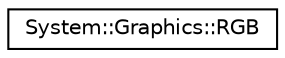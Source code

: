 digraph G
{
  edge [fontname="Helvetica",fontsize="10",labelfontname="Helvetica",labelfontsize="10"];
  node [fontname="Helvetica",fontsize="10",shape=record];
  rankdir="LR";
  Node1 [label="System::Graphics::RGB",height=0.2,width=0.4,color="black", fillcolor="white", style="filled",URL="$struct_system_1_1_graphics_1_1_r_g_b.html"];
}
